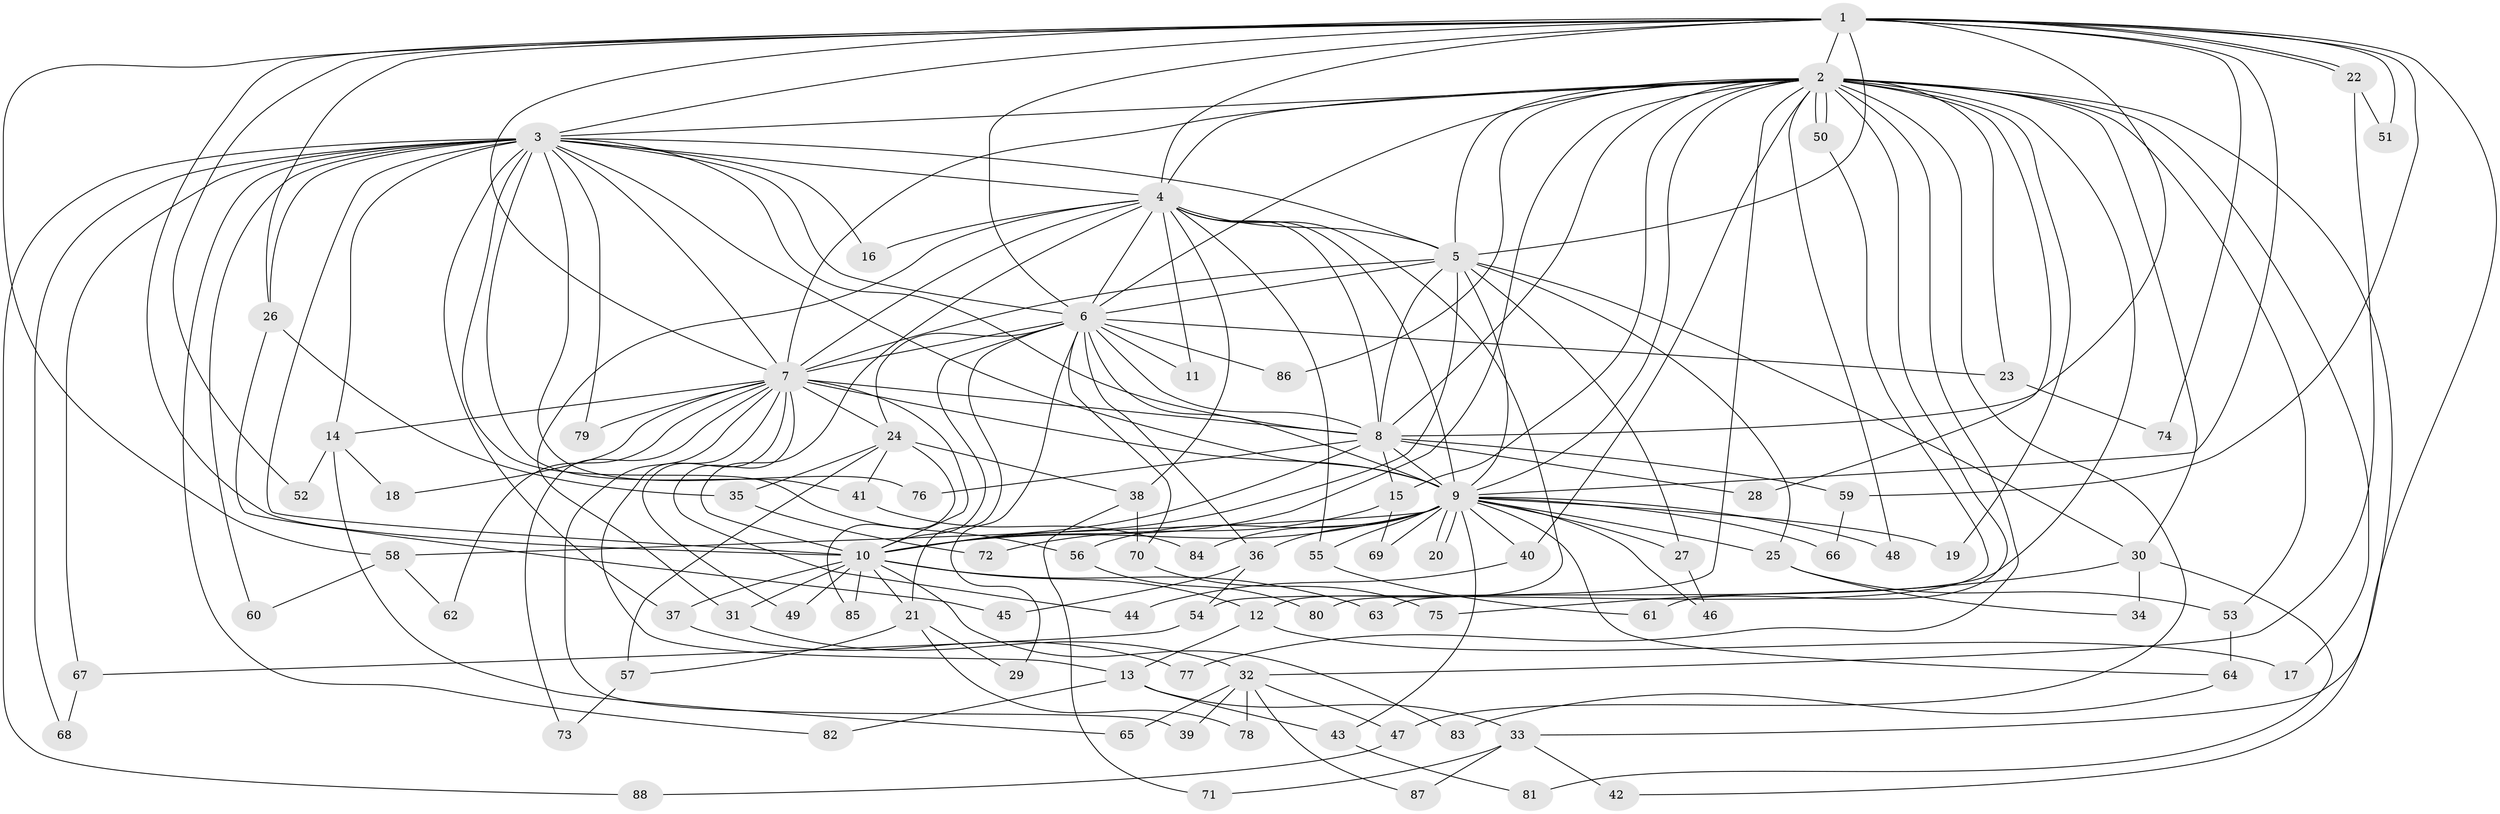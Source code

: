 // Generated by graph-tools (version 1.1) at 2025/49/03/09/25 03:49:39]
// undirected, 88 vertices, 201 edges
graph export_dot {
graph [start="1"]
  node [color=gray90,style=filled];
  1;
  2;
  3;
  4;
  5;
  6;
  7;
  8;
  9;
  10;
  11;
  12;
  13;
  14;
  15;
  16;
  17;
  18;
  19;
  20;
  21;
  22;
  23;
  24;
  25;
  26;
  27;
  28;
  29;
  30;
  31;
  32;
  33;
  34;
  35;
  36;
  37;
  38;
  39;
  40;
  41;
  42;
  43;
  44;
  45;
  46;
  47;
  48;
  49;
  50;
  51;
  52;
  53;
  54;
  55;
  56;
  57;
  58;
  59;
  60;
  61;
  62;
  63;
  64;
  65;
  66;
  67;
  68;
  69;
  70;
  71;
  72;
  73;
  74;
  75;
  76;
  77;
  78;
  79;
  80;
  81;
  82;
  83;
  84;
  85;
  86;
  87;
  88;
  1 -- 2;
  1 -- 3;
  1 -- 4;
  1 -- 5;
  1 -- 6;
  1 -- 7;
  1 -- 8;
  1 -- 9;
  1 -- 10;
  1 -- 22;
  1 -- 22;
  1 -- 26;
  1 -- 33;
  1 -- 51;
  1 -- 52;
  1 -- 58;
  1 -- 59;
  1 -- 74;
  2 -- 3;
  2 -- 4;
  2 -- 5;
  2 -- 6;
  2 -- 7;
  2 -- 8;
  2 -- 9;
  2 -- 10;
  2 -- 15;
  2 -- 17;
  2 -- 19;
  2 -- 23;
  2 -- 28;
  2 -- 30;
  2 -- 40;
  2 -- 42;
  2 -- 47;
  2 -- 48;
  2 -- 50;
  2 -- 50;
  2 -- 53;
  2 -- 54;
  2 -- 61;
  2 -- 63;
  2 -- 77;
  2 -- 86;
  3 -- 4;
  3 -- 5;
  3 -- 6;
  3 -- 7;
  3 -- 8;
  3 -- 9;
  3 -- 10;
  3 -- 14;
  3 -- 16;
  3 -- 26;
  3 -- 37;
  3 -- 41;
  3 -- 56;
  3 -- 60;
  3 -- 67;
  3 -- 68;
  3 -- 76;
  3 -- 79;
  3 -- 82;
  3 -- 88;
  4 -- 5;
  4 -- 6;
  4 -- 7;
  4 -- 8;
  4 -- 9;
  4 -- 10;
  4 -- 11;
  4 -- 12;
  4 -- 16;
  4 -- 31;
  4 -- 38;
  4 -- 55;
  5 -- 6;
  5 -- 7;
  5 -- 8;
  5 -- 9;
  5 -- 10;
  5 -- 25;
  5 -- 27;
  5 -- 30;
  6 -- 7;
  6 -- 8;
  6 -- 9;
  6 -- 10;
  6 -- 11;
  6 -- 21;
  6 -- 23;
  6 -- 24;
  6 -- 29;
  6 -- 36;
  6 -- 70;
  6 -- 86;
  7 -- 8;
  7 -- 9;
  7 -- 10;
  7 -- 13;
  7 -- 14;
  7 -- 18;
  7 -- 24;
  7 -- 39;
  7 -- 44;
  7 -- 49;
  7 -- 62;
  7 -- 73;
  7 -- 79;
  8 -- 9;
  8 -- 10;
  8 -- 15;
  8 -- 28;
  8 -- 59;
  8 -- 76;
  9 -- 10;
  9 -- 19;
  9 -- 20;
  9 -- 20;
  9 -- 25;
  9 -- 27;
  9 -- 36;
  9 -- 40;
  9 -- 43;
  9 -- 46;
  9 -- 48;
  9 -- 55;
  9 -- 56;
  9 -- 58;
  9 -- 64;
  9 -- 66;
  9 -- 69;
  9 -- 84;
  10 -- 12;
  10 -- 21;
  10 -- 31;
  10 -- 37;
  10 -- 49;
  10 -- 63;
  10 -- 83;
  10 -- 85;
  12 -- 13;
  12 -- 17;
  13 -- 33;
  13 -- 43;
  13 -- 82;
  14 -- 18;
  14 -- 52;
  14 -- 65;
  15 -- 69;
  15 -- 72;
  21 -- 29;
  21 -- 57;
  21 -- 78;
  22 -- 32;
  22 -- 51;
  23 -- 74;
  24 -- 35;
  24 -- 38;
  24 -- 41;
  24 -- 57;
  24 -- 85;
  25 -- 34;
  25 -- 53;
  26 -- 35;
  26 -- 45;
  27 -- 46;
  30 -- 34;
  30 -- 75;
  30 -- 81;
  31 -- 32;
  32 -- 39;
  32 -- 47;
  32 -- 65;
  32 -- 78;
  32 -- 87;
  33 -- 42;
  33 -- 71;
  33 -- 87;
  35 -- 72;
  36 -- 45;
  36 -- 54;
  37 -- 77;
  38 -- 70;
  38 -- 71;
  40 -- 44;
  41 -- 84;
  43 -- 81;
  47 -- 88;
  50 -- 80;
  53 -- 64;
  54 -- 67;
  55 -- 61;
  56 -- 80;
  57 -- 73;
  58 -- 60;
  58 -- 62;
  59 -- 66;
  64 -- 83;
  67 -- 68;
  70 -- 75;
}
